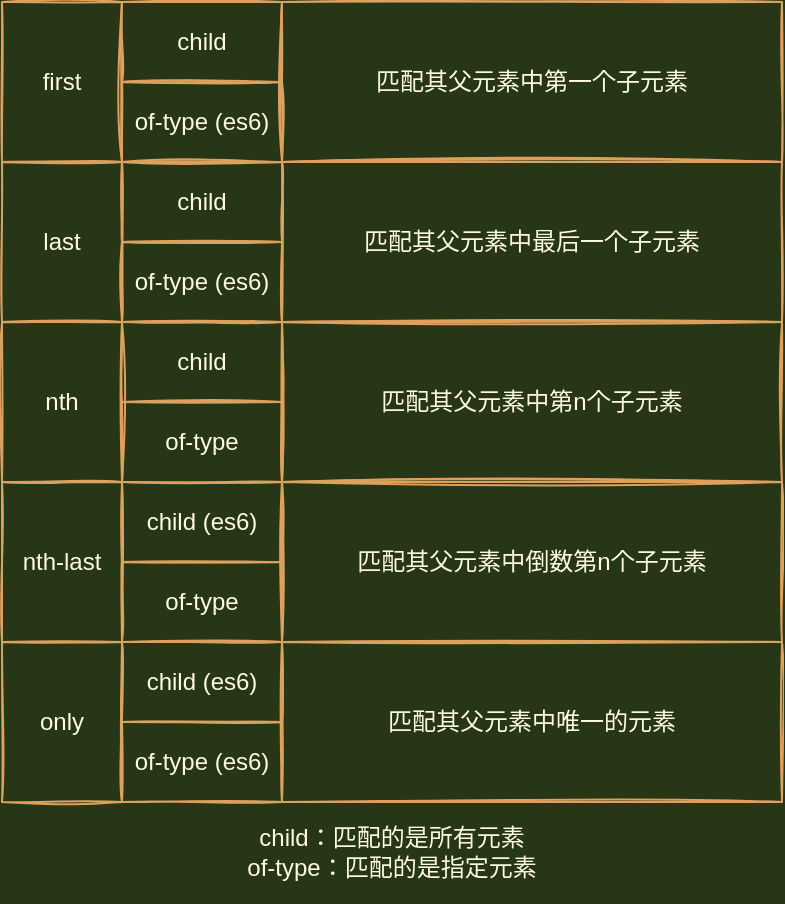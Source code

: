<mxfile version="18.0.1" type="device"><diagram id="4niGlYnT9I-QWEj-doT2" name="第 1 页"><mxGraphModel dx="1092" dy="713" grid="1" gridSize="10" guides="1" tooltips="1" connect="1" arrows="1" fold="1" page="0" pageScale="1" pageWidth="1600" pageHeight="900" background="#283618" math="0" shadow="0"><root><mxCell id="0"/><mxCell id="1" parent="0"/><mxCell id="NjlE7AUd_RQiWuDsgoyb-1" value="of-type (es6)" style="rounded=0;whiteSpace=wrap;html=1;sketch=1;fontColor=#FEFAE0;strokeColor=#DDA15E;fillColor=none;" parent="1" vertex="1"><mxGeometry x="260" y="360" width="80" height="40" as="geometry"/></mxCell><mxCell id="NjlE7AUd_RQiWuDsgoyb-2" value="child" style="rounded=0;whiteSpace=wrap;html=1;sketch=1;fontColor=#FEFAE0;strokeColor=#DDA15E;fillColor=none;" parent="1" vertex="1"><mxGeometry x="260" y="320" width="80" height="40" as="geometry"/></mxCell><mxCell id="NjlE7AUd_RQiWuDsgoyb-3" value="first" style="rounded=0;whiteSpace=wrap;html=1;sketch=1;fontColor=#FEFAE0;strokeColor=#DDA15E;fillColor=none;" parent="1" vertex="1"><mxGeometry x="200" y="320" width="60" height="80" as="geometry"/></mxCell><mxCell id="NjlE7AUd_RQiWuDsgoyb-4" value="last" style="rounded=0;whiteSpace=wrap;html=1;sketch=1;fontColor=#FEFAE0;strokeColor=#DDA15E;fillColor=none;" parent="1" vertex="1"><mxGeometry x="200" y="400" width="60" height="80" as="geometry"/></mxCell><mxCell id="NjlE7AUd_RQiWuDsgoyb-5" value="only" style="rounded=0;whiteSpace=wrap;html=1;sketch=1;fontColor=#FEFAE0;strokeColor=#DDA15E;fillColor=none;" parent="1" vertex="1"><mxGeometry x="200" y="640" width="60" height="80" as="geometry"/></mxCell><mxCell id="NjlE7AUd_RQiWuDsgoyb-6" value="nth" style="rounded=0;whiteSpace=wrap;html=1;sketch=1;fontColor=#FEFAE0;strokeColor=#DDA15E;fillColor=none;" parent="1" vertex="1"><mxGeometry x="200" y="480" width="60" height="80" as="geometry"/></mxCell><mxCell id="NjlE7AUd_RQiWuDsgoyb-7" value="nth-last" style="rounded=0;whiteSpace=wrap;html=1;sketch=1;fontColor=#FEFAE0;strokeColor=#DDA15E;fillColor=none;" parent="1" vertex="1"><mxGeometry x="200" y="560" width="60" height="80" as="geometry"/></mxCell><mxCell id="NjlE7AUd_RQiWuDsgoyb-14" value="匹配其父元素中第一个子元素" style="rounded=0;whiteSpace=wrap;html=1;sketch=1;fontColor=#FEFAE0;strokeColor=#DDA15E;fillColor=none;" parent="1" vertex="1"><mxGeometry x="340" y="320" width="250" height="80" as="geometry"/></mxCell><mxCell id="NjlE7AUd_RQiWuDsgoyb-16" value="child" style="rounded=0;whiteSpace=wrap;html=1;sketch=1;fontColor=#FEFAE0;strokeColor=#DDA15E;fillColor=none;" parent="1" vertex="1"><mxGeometry x="260" y="400" width="80" height="40" as="geometry"/></mxCell><mxCell id="NjlE7AUd_RQiWuDsgoyb-20" value="child (es6)" style="rounded=0;whiteSpace=wrap;html=1;sketch=1;fontColor=#FEFAE0;strokeColor=#DDA15E;fillColor=none;" parent="1" vertex="1"><mxGeometry x="260" y="640" width="80" height="40" as="geometry"/></mxCell><mxCell id="NjlE7AUd_RQiWuDsgoyb-21" value="of-type" style="rounded=0;whiteSpace=wrap;html=1;sketch=1;fontColor=#FEFAE0;strokeColor=#DDA15E;fillColor=none;" parent="1" vertex="1"><mxGeometry x="260" y="520" width="80" height="40" as="geometry"/></mxCell><mxCell id="NjlE7AUd_RQiWuDsgoyb-22" value="child" style="rounded=0;whiteSpace=wrap;html=1;sketch=1;fontColor=#FEFAE0;strokeColor=#DDA15E;fillColor=none;" parent="1" vertex="1"><mxGeometry x="260" y="480" width="80" height="40" as="geometry"/></mxCell><mxCell id="NjlE7AUd_RQiWuDsgoyb-23" value="of-type" style="rounded=0;whiteSpace=wrap;html=1;sketch=1;fontColor=#FEFAE0;strokeColor=#DDA15E;fillColor=none;" parent="1" vertex="1"><mxGeometry x="260" y="600" width="80" height="40" as="geometry"/></mxCell><mxCell id="NjlE7AUd_RQiWuDsgoyb-25" value="匹配其父元素中最后一个子元素" style="rounded=0;whiteSpace=wrap;html=1;sketch=1;fontColor=#FEFAE0;strokeColor=#DDA15E;fillColor=none;" parent="1" vertex="1"><mxGeometry x="340" y="400" width="250" height="80" as="geometry"/></mxCell><mxCell id="NjlE7AUd_RQiWuDsgoyb-26" value="匹配其父元素中第n个子元素" style="rounded=0;whiteSpace=wrap;html=1;sketch=1;fontColor=#FEFAE0;strokeColor=#DDA15E;fillColor=none;" parent="1" vertex="1"><mxGeometry x="340" y="480" width="250" height="80" as="geometry"/></mxCell><mxCell id="NjlE7AUd_RQiWuDsgoyb-27" value="匹配其父元素中倒数第n个子元素" style="rounded=0;whiteSpace=wrap;html=1;sketch=1;fontColor=#FEFAE0;strokeColor=#DDA15E;fillColor=none;" parent="1" vertex="1"><mxGeometry x="340" y="560" width="250" height="80" as="geometry"/></mxCell><mxCell id="NjlE7AUd_RQiWuDsgoyb-28" value="匹配其父元素中唯一的元素" style="rounded=0;whiteSpace=wrap;html=1;sketch=1;fontColor=#FEFAE0;strokeColor=#DDA15E;fillColor=none;" parent="1" vertex="1"><mxGeometry x="340" y="640" width="250" height="80" as="geometry"/></mxCell><mxCell id="NjlE7AUd_RQiWuDsgoyb-29" value="child：匹配的是所有元素&lt;br&gt;of-type：匹配的是指定元素" style="text;html=1;strokeColor=none;fillColor=none;align=center;verticalAlign=middle;whiteSpace=wrap;rounded=0;sketch=1;fontColor=#FEFAE0;" parent="1" vertex="1"><mxGeometry x="300" y="720" width="190" height="50" as="geometry"/></mxCell><mxCell id="NjlE7AUd_RQiWuDsgoyb-30" value="child (es6)" style="rounded=0;whiteSpace=wrap;html=1;sketch=1;fontColor=#FEFAE0;strokeColor=#DDA15E;fillColor=none;" parent="1" vertex="1"><mxGeometry x="260" y="560" width="80" height="40" as="geometry"/></mxCell><mxCell id="NjlE7AUd_RQiWuDsgoyb-31" value="of-type (es6)" style="rounded=0;whiteSpace=wrap;html=1;sketch=1;fontColor=#FEFAE0;strokeColor=#DDA15E;fillColor=none;" parent="1" vertex="1"><mxGeometry x="260" y="680" width="80" height="40" as="geometry"/></mxCell><mxCell id="NjlE7AUd_RQiWuDsgoyb-32" value="of-type (es6)" style="rounded=0;whiteSpace=wrap;html=1;sketch=1;fontColor=#FEFAE0;strokeColor=#DDA15E;fillColor=none;" parent="1" vertex="1"><mxGeometry x="260" y="440" width="80" height="40" as="geometry"/></mxCell></root></mxGraphModel></diagram></mxfile>